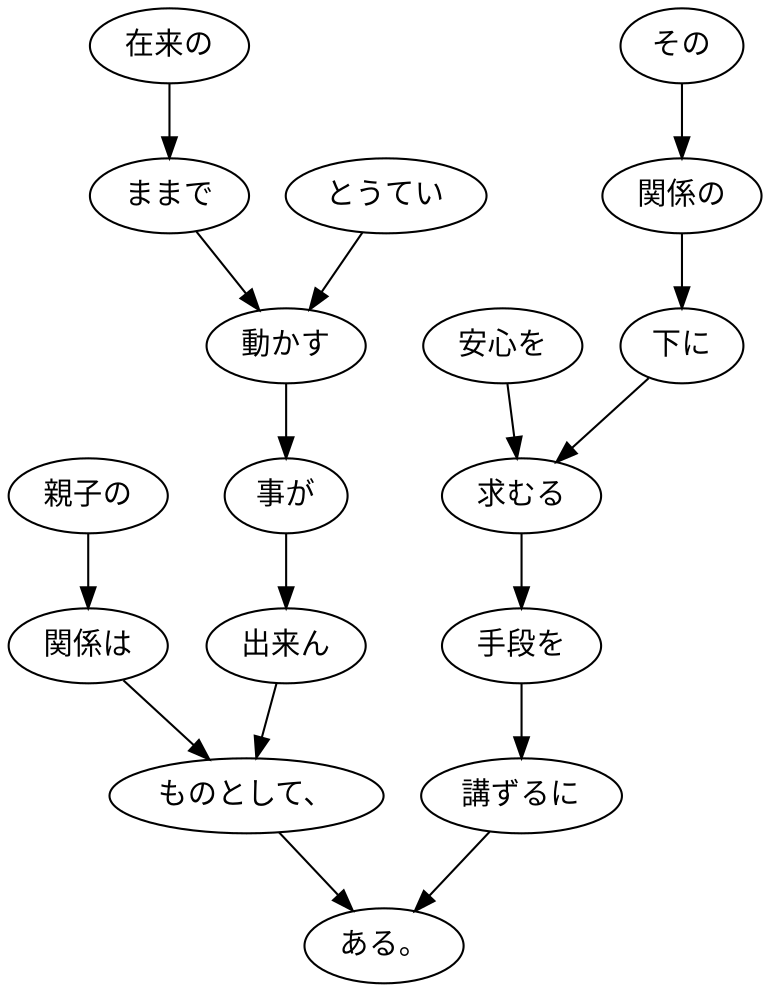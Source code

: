 digraph graph5526 {
	node0 [label="親子の"];
	node1 [label="関係は"];
	node2 [label="在来の"];
	node3 [label="ままで"];
	node4 [label="とうてい"];
	node5 [label="動かす"];
	node6 [label="事が"];
	node7 [label="出来ん"];
	node8 [label="ものとして、"];
	node9 [label="その"];
	node10 [label="関係の"];
	node11 [label="下に"];
	node12 [label="安心を"];
	node13 [label="求むる"];
	node14 [label="手段を"];
	node15 [label="講ずるに"];
	node16 [label="ある。"];
	node0 -> node1;
	node1 -> node8;
	node2 -> node3;
	node3 -> node5;
	node4 -> node5;
	node5 -> node6;
	node6 -> node7;
	node7 -> node8;
	node8 -> node16;
	node9 -> node10;
	node10 -> node11;
	node11 -> node13;
	node12 -> node13;
	node13 -> node14;
	node14 -> node15;
	node15 -> node16;
}
